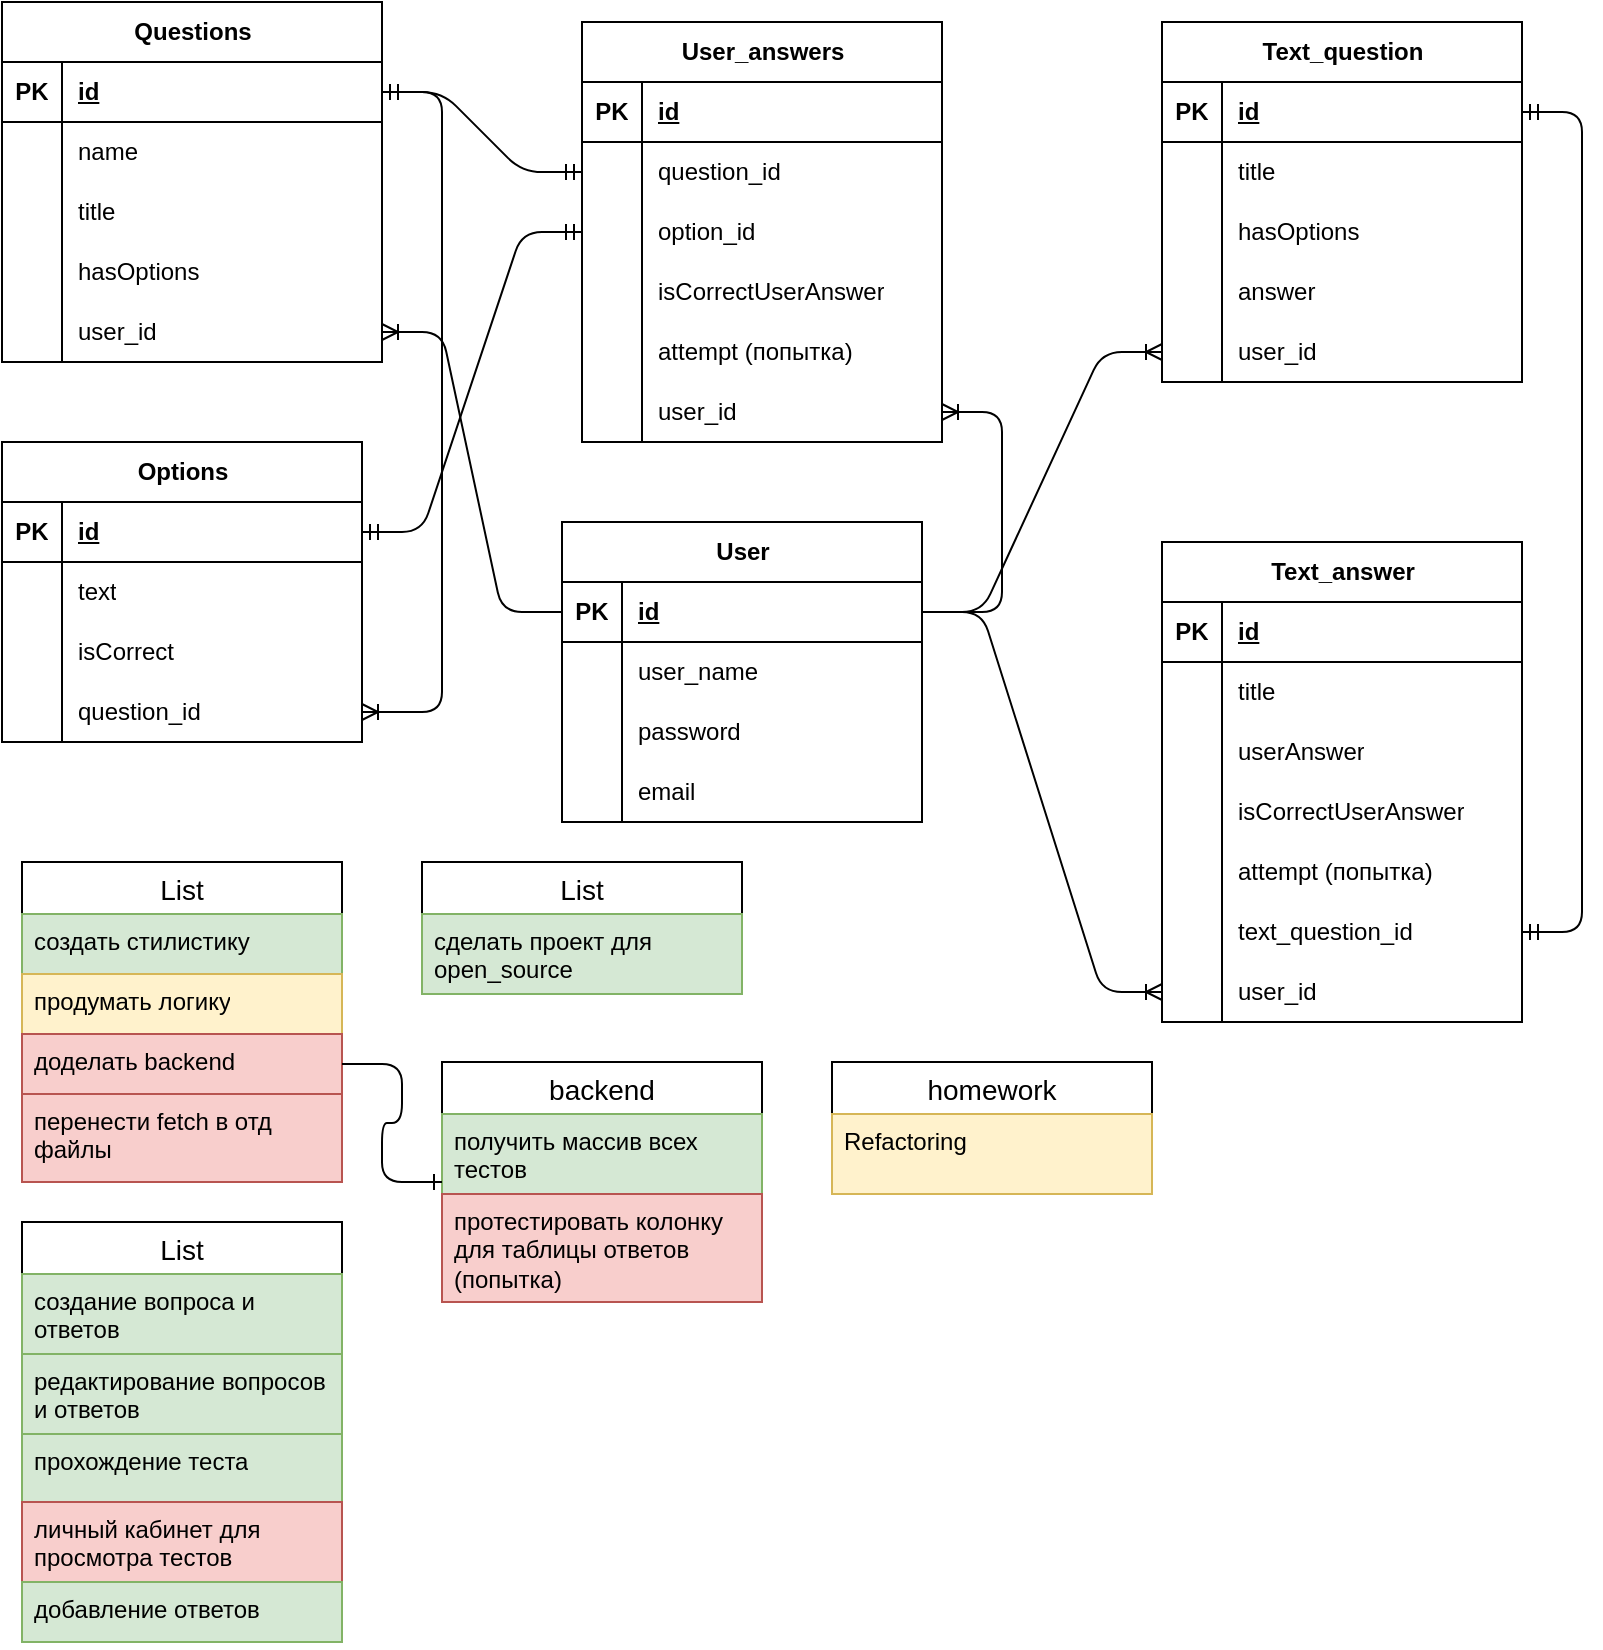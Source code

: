 <mxfile version="21.6.8" type="device">
  <diagram name="Страница — 1" id="xxokjtcjRD8nzv699rtN">
    <mxGraphModel dx="1026" dy="1872" grid="1" gridSize="10" guides="1" tooltips="1" connect="1" arrows="1" fold="1" page="1" pageScale="1" pageWidth="850" pageHeight="1100" math="0" shadow="0">
      <root>
        <mxCell id="0" />
        <mxCell id="1" parent="0" />
        <mxCell id="_cmuMGPJtekziHTmly5q-1" value="Questions" style="shape=table;startSize=30;container=1;collapsible=1;childLayout=tableLayout;fixedRows=1;rowLines=0;fontStyle=1;align=center;resizeLast=1;html=1;" parent="1" vertex="1">
          <mxGeometry x="10" y="-210" width="190" height="180" as="geometry" />
        </mxCell>
        <mxCell id="_cmuMGPJtekziHTmly5q-2" value="" style="shape=tableRow;horizontal=0;startSize=0;swimlaneHead=0;swimlaneBody=0;fillColor=none;collapsible=0;dropTarget=0;points=[[0,0.5],[1,0.5]];portConstraint=eastwest;top=0;left=0;right=0;bottom=1;" parent="_cmuMGPJtekziHTmly5q-1" vertex="1">
          <mxGeometry y="30" width="190" height="30" as="geometry" />
        </mxCell>
        <mxCell id="_cmuMGPJtekziHTmly5q-3" value="PK" style="shape=partialRectangle;connectable=0;fillColor=none;top=0;left=0;bottom=0;right=0;fontStyle=1;overflow=hidden;whiteSpace=wrap;html=1;" parent="_cmuMGPJtekziHTmly5q-2" vertex="1">
          <mxGeometry width="30" height="30" as="geometry">
            <mxRectangle width="30" height="30" as="alternateBounds" />
          </mxGeometry>
        </mxCell>
        <mxCell id="_cmuMGPJtekziHTmly5q-4" value="id" style="shape=partialRectangle;connectable=0;fillColor=none;top=0;left=0;bottom=0;right=0;align=left;spacingLeft=6;fontStyle=5;overflow=hidden;whiteSpace=wrap;html=1;" parent="_cmuMGPJtekziHTmly5q-2" vertex="1">
          <mxGeometry x="30" width="160" height="30" as="geometry">
            <mxRectangle width="160" height="30" as="alternateBounds" />
          </mxGeometry>
        </mxCell>
        <mxCell id="3VUYcH0sQBEIPhvatVxR-111" value="" style="shape=tableRow;horizontal=0;startSize=0;swimlaneHead=0;swimlaneBody=0;fillColor=none;collapsible=0;dropTarget=0;points=[[0,0.5],[1,0.5]];portConstraint=eastwest;top=0;left=0;right=0;bottom=0;" vertex="1" parent="_cmuMGPJtekziHTmly5q-1">
          <mxGeometry y="60" width="190" height="30" as="geometry" />
        </mxCell>
        <mxCell id="3VUYcH0sQBEIPhvatVxR-112" value="" style="shape=partialRectangle;connectable=0;fillColor=none;top=0;left=0;bottom=0;right=0;editable=1;overflow=hidden;whiteSpace=wrap;html=1;" vertex="1" parent="3VUYcH0sQBEIPhvatVxR-111">
          <mxGeometry width="30" height="30" as="geometry">
            <mxRectangle width="30" height="30" as="alternateBounds" />
          </mxGeometry>
        </mxCell>
        <mxCell id="3VUYcH0sQBEIPhvatVxR-113" value="name" style="shape=partialRectangle;connectable=0;fillColor=none;top=0;left=0;bottom=0;right=0;align=left;spacingLeft=6;overflow=hidden;whiteSpace=wrap;html=1;" vertex="1" parent="3VUYcH0sQBEIPhvatVxR-111">
          <mxGeometry x="30" width="160" height="30" as="geometry">
            <mxRectangle width="160" height="30" as="alternateBounds" />
          </mxGeometry>
        </mxCell>
        <mxCell id="_cmuMGPJtekziHTmly5q-5" value="" style="shape=tableRow;horizontal=0;startSize=0;swimlaneHead=0;swimlaneBody=0;fillColor=none;collapsible=0;dropTarget=0;points=[[0,0.5],[1,0.5]];portConstraint=eastwest;top=0;left=0;right=0;bottom=0;" parent="_cmuMGPJtekziHTmly5q-1" vertex="1">
          <mxGeometry y="90" width="190" height="30" as="geometry" />
        </mxCell>
        <mxCell id="_cmuMGPJtekziHTmly5q-6" value="" style="shape=partialRectangle;connectable=0;fillColor=none;top=0;left=0;bottom=0;right=0;editable=1;overflow=hidden;whiteSpace=wrap;html=1;" parent="_cmuMGPJtekziHTmly5q-5" vertex="1">
          <mxGeometry width="30" height="30" as="geometry">
            <mxRectangle width="30" height="30" as="alternateBounds" />
          </mxGeometry>
        </mxCell>
        <mxCell id="_cmuMGPJtekziHTmly5q-7" value="title" style="shape=partialRectangle;connectable=0;fillColor=none;top=0;left=0;bottom=0;right=0;align=left;spacingLeft=6;overflow=hidden;whiteSpace=wrap;html=1;" parent="_cmuMGPJtekziHTmly5q-5" vertex="1">
          <mxGeometry x="30" width="160" height="30" as="geometry">
            <mxRectangle width="160" height="30" as="alternateBounds" />
          </mxGeometry>
        </mxCell>
        <mxCell id="_cmuMGPJtekziHTmly5q-11" value="" style="shape=tableRow;horizontal=0;startSize=0;swimlaneHead=0;swimlaneBody=0;fillColor=none;collapsible=0;dropTarget=0;points=[[0,0.5],[1,0.5]];portConstraint=eastwest;top=0;left=0;right=0;bottom=0;" parent="_cmuMGPJtekziHTmly5q-1" vertex="1">
          <mxGeometry y="120" width="190" height="30" as="geometry" />
        </mxCell>
        <mxCell id="_cmuMGPJtekziHTmly5q-12" value="" style="shape=partialRectangle;connectable=0;fillColor=none;top=0;left=0;bottom=0;right=0;editable=1;overflow=hidden;whiteSpace=wrap;html=1;" parent="_cmuMGPJtekziHTmly5q-11" vertex="1">
          <mxGeometry width="30" height="30" as="geometry">
            <mxRectangle width="30" height="30" as="alternateBounds" />
          </mxGeometry>
        </mxCell>
        <mxCell id="_cmuMGPJtekziHTmly5q-13" value="hasOptions" style="shape=partialRectangle;connectable=0;fillColor=none;top=0;left=0;bottom=0;right=0;align=left;spacingLeft=6;overflow=hidden;whiteSpace=wrap;html=1;" parent="_cmuMGPJtekziHTmly5q-11" vertex="1">
          <mxGeometry x="30" width="160" height="30" as="geometry">
            <mxRectangle width="160" height="30" as="alternateBounds" />
          </mxGeometry>
        </mxCell>
        <mxCell id="3VUYcH0sQBEIPhvatVxR-4" value="" style="shape=tableRow;horizontal=0;startSize=0;swimlaneHead=0;swimlaneBody=0;fillColor=none;collapsible=0;dropTarget=0;points=[[0,0.5],[1,0.5]];portConstraint=eastwest;top=0;left=0;right=0;bottom=0;" vertex="1" parent="_cmuMGPJtekziHTmly5q-1">
          <mxGeometry y="150" width="190" height="30" as="geometry" />
        </mxCell>
        <mxCell id="3VUYcH0sQBEIPhvatVxR-5" value="" style="shape=partialRectangle;connectable=0;fillColor=none;top=0;left=0;bottom=0;right=0;editable=1;overflow=hidden;whiteSpace=wrap;html=1;" vertex="1" parent="3VUYcH0sQBEIPhvatVxR-4">
          <mxGeometry width="30" height="30" as="geometry">
            <mxRectangle width="30" height="30" as="alternateBounds" />
          </mxGeometry>
        </mxCell>
        <mxCell id="3VUYcH0sQBEIPhvatVxR-6" value="user_id" style="shape=partialRectangle;connectable=0;fillColor=none;top=0;left=0;bottom=0;right=0;align=left;spacingLeft=6;overflow=hidden;whiteSpace=wrap;html=1;" vertex="1" parent="3VUYcH0sQBEIPhvatVxR-4">
          <mxGeometry x="30" width="160" height="30" as="geometry">
            <mxRectangle width="160" height="30" as="alternateBounds" />
          </mxGeometry>
        </mxCell>
        <mxCell id="_cmuMGPJtekziHTmly5q-14" value="Options" style="shape=table;startSize=30;container=1;collapsible=1;childLayout=tableLayout;fixedRows=1;rowLines=0;fontStyle=1;align=center;resizeLast=1;html=1;" parent="1" vertex="1">
          <mxGeometry x="10" y="10" width="180" height="150" as="geometry" />
        </mxCell>
        <mxCell id="_cmuMGPJtekziHTmly5q-15" value="" style="shape=tableRow;horizontal=0;startSize=0;swimlaneHead=0;swimlaneBody=0;fillColor=none;collapsible=0;dropTarget=0;points=[[0,0.5],[1,0.5]];portConstraint=eastwest;top=0;left=0;right=0;bottom=1;" parent="_cmuMGPJtekziHTmly5q-14" vertex="1">
          <mxGeometry y="30" width="180" height="30" as="geometry" />
        </mxCell>
        <mxCell id="_cmuMGPJtekziHTmly5q-16" value="PK" style="shape=partialRectangle;connectable=0;fillColor=none;top=0;left=0;bottom=0;right=0;fontStyle=1;overflow=hidden;whiteSpace=wrap;html=1;" parent="_cmuMGPJtekziHTmly5q-15" vertex="1">
          <mxGeometry width="30" height="30" as="geometry">
            <mxRectangle width="30" height="30" as="alternateBounds" />
          </mxGeometry>
        </mxCell>
        <mxCell id="_cmuMGPJtekziHTmly5q-17" value="id" style="shape=partialRectangle;connectable=0;fillColor=none;top=0;left=0;bottom=0;right=0;align=left;spacingLeft=6;fontStyle=5;overflow=hidden;whiteSpace=wrap;html=1;" parent="_cmuMGPJtekziHTmly5q-15" vertex="1">
          <mxGeometry x="30" width="150" height="30" as="geometry">
            <mxRectangle width="150" height="30" as="alternateBounds" />
          </mxGeometry>
        </mxCell>
        <mxCell id="_cmuMGPJtekziHTmly5q-18" value="" style="shape=tableRow;horizontal=0;startSize=0;swimlaneHead=0;swimlaneBody=0;fillColor=none;collapsible=0;dropTarget=0;points=[[0,0.5],[1,0.5]];portConstraint=eastwest;top=0;left=0;right=0;bottom=0;" parent="_cmuMGPJtekziHTmly5q-14" vertex="1">
          <mxGeometry y="60" width="180" height="30" as="geometry" />
        </mxCell>
        <mxCell id="_cmuMGPJtekziHTmly5q-19" value="" style="shape=partialRectangle;connectable=0;fillColor=none;top=0;left=0;bottom=0;right=0;editable=1;overflow=hidden;whiteSpace=wrap;html=1;" parent="_cmuMGPJtekziHTmly5q-18" vertex="1">
          <mxGeometry width="30" height="30" as="geometry">
            <mxRectangle width="30" height="30" as="alternateBounds" />
          </mxGeometry>
        </mxCell>
        <mxCell id="_cmuMGPJtekziHTmly5q-20" value="text" style="shape=partialRectangle;connectable=0;fillColor=none;top=0;left=0;bottom=0;right=0;align=left;spacingLeft=6;overflow=hidden;whiteSpace=wrap;html=1;" parent="_cmuMGPJtekziHTmly5q-18" vertex="1">
          <mxGeometry x="30" width="150" height="30" as="geometry">
            <mxRectangle width="150" height="30" as="alternateBounds" />
          </mxGeometry>
        </mxCell>
        <mxCell id="_cmuMGPJtekziHTmly5q-21" value="" style="shape=tableRow;horizontal=0;startSize=0;swimlaneHead=0;swimlaneBody=0;fillColor=none;collapsible=0;dropTarget=0;points=[[0,0.5],[1,0.5]];portConstraint=eastwest;top=0;left=0;right=0;bottom=0;" parent="_cmuMGPJtekziHTmly5q-14" vertex="1">
          <mxGeometry y="90" width="180" height="30" as="geometry" />
        </mxCell>
        <mxCell id="_cmuMGPJtekziHTmly5q-22" value="" style="shape=partialRectangle;connectable=0;fillColor=none;top=0;left=0;bottom=0;right=0;editable=1;overflow=hidden;whiteSpace=wrap;html=1;" parent="_cmuMGPJtekziHTmly5q-21" vertex="1">
          <mxGeometry width="30" height="30" as="geometry">
            <mxRectangle width="30" height="30" as="alternateBounds" />
          </mxGeometry>
        </mxCell>
        <mxCell id="_cmuMGPJtekziHTmly5q-23" value="isCorrect" style="shape=partialRectangle;connectable=0;fillColor=none;top=0;left=0;bottom=0;right=0;align=left;spacingLeft=6;overflow=hidden;whiteSpace=wrap;html=1;" parent="_cmuMGPJtekziHTmly5q-21" vertex="1">
          <mxGeometry x="30" width="150" height="30" as="geometry">
            <mxRectangle width="150" height="30" as="alternateBounds" />
          </mxGeometry>
        </mxCell>
        <mxCell id="3VUYcH0sQBEIPhvatVxR-7" value="" style="shape=tableRow;horizontal=0;startSize=0;swimlaneHead=0;swimlaneBody=0;fillColor=none;collapsible=0;dropTarget=0;points=[[0,0.5],[1,0.5]];portConstraint=eastwest;top=0;left=0;right=0;bottom=0;" vertex="1" parent="_cmuMGPJtekziHTmly5q-14">
          <mxGeometry y="120" width="180" height="30" as="geometry" />
        </mxCell>
        <mxCell id="3VUYcH0sQBEIPhvatVxR-8" value="" style="shape=partialRectangle;connectable=0;fillColor=none;top=0;left=0;bottom=0;right=0;editable=1;overflow=hidden;whiteSpace=wrap;html=1;" vertex="1" parent="3VUYcH0sQBEIPhvatVxR-7">
          <mxGeometry width="30" height="30" as="geometry">
            <mxRectangle width="30" height="30" as="alternateBounds" />
          </mxGeometry>
        </mxCell>
        <mxCell id="3VUYcH0sQBEIPhvatVxR-9" value="question_id" style="shape=partialRectangle;connectable=0;fillColor=none;top=0;left=0;bottom=0;right=0;align=left;spacingLeft=6;overflow=hidden;whiteSpace=wrap;html=1;" vertex="1" parent="3VUYcH0sQBEIPhvatVxR-7">
          <mxGeometry x="30" width="150" height="30" as="geometry">
            <mxRectangle width="150" height="30" as="alternateBounds" />
          </mxGeometry>
        </mxCell>
        <mxCell id="_cmuMGPJtekziHTmly5q-27" value="User" style="shape=table;startSize=30;container=1;collapsible=1;childLayout=tableLayout;fixedRows=1;rowLines=0;fontStyle=1;align=center;resizeLast=1;html=1;" parent="1" vertex="1">
          <mxGeometry x="290" y="50" width="180" height="150" as="geometry" />
        </mxCell>
        <mxCell id="_cmuMGPJtekziHTmly5q-28" value="" style="shape=tableRow;horizontal=0;startSize=0;swimlaneHead=0;swimlaneBody=0;fillColor=none;collapsible=0;dropTarget=0;points=[[0,0.5],[1,0.5]];portConstraint=eastwest;top=0;left=0;right=0;bottom=1;" parent="_cmuMGPJtekziHTmly5q-27" vertex="1">
          <mxGeometry y="30" width="180" height="30" as="geometry" />
        </mxCell>
        <mxCell id="_cmuMGPJtekziHTmly5q-29" value="PK" style="shape=partialRectangle;connectable=0;fillColor=none;top=0;left=0;bottom=0;right=0;fontStyle=1;overflow=hidden;whiteSpace=wrap;html=1;" parent="_cmuMGPJtekziHTmly5q-28" vertex="1">
          <mxGeometry width="30" height="30" as="geometry">
            <mxRectangle width="30" height="30" as="alternateBounds" />
          </mxGeometry>
        </mxCell>
        <mxCell id="_cmuMGPJtekziHTmly5q-30" value="id" style="shape=partialRectangle;connectable=0;fillColor=none;top=0;left=0;bottom=0;right=0;align=left;spacingLeft=6;fontStyle=5;overflow=hidden;whiteSpace=wrap;html=1;" parent="_cmuMGPJtekziHTmly5q-28" vertex="1">
          <mxGeometry x="30" width="150" height="30" as="geometry">
            <mxRectangle width="150" height="30" as="alternateBounds" />
          </mxGeometry>
        </mxCell>
        <mxCell id="_cmuMGPJtekziHTmly5q-31" value="" style="shape=tableRow;horizontal=0;startSize=0;swimlaneHead=0;swimlaneBody=0;fillColor=none;collapsible=0;dropTarget=0;points=[[0,0.5],[1,0.5]];portConstraint=eastwest;top=0;left=0;right=0;bottom=0;" parent="_cmuMGPJtekziHTmly5q-27" vertex="1">
          <mxGeometry y="60" width="180" height="30" as="geometry" />
        </mxCell>
        <mxCell id="_cmuMGPJtekziHTmly5q-32" value="" style="shape=partialRectangle;connectable=0;fillColor=none;top=0;left=0;bottom=0;right=0;editable=1;overflow=hidden;whiteSpace=wrap;html=1;" parent="_cmuMGPJtekziHTmly5q-31" vertex="1">
          <mxGeometry width="30" height="30" as="geometry">
            <mxRectangle width="30" height="30" as="alternateBounds" />
          </mxGeometry>
        </mxCell>
        <mxCell id="_cmuMGPJtekziHTmly5q-33" value="user_name" style="shape=partialRectangle;connectable=0;fillColor=none;top=0;left=0;bottom=0;right=0;align=left;spacingLeft=6;overflow=hidden;whiteSpace=wrap;html=1;" parent="_cmuMGPJtekziHTmly5q-31" vertex="1">
          <mxGeometry x="30" width="150" height="30" as="geometry">
            <mxRectangle width="150" height="30" as="alternateBounds" />
          </mxGeometry>
        </mxCell>
        <mxCell id="_cmuMGPJtekziHTmly5q-34" value="" style="shape=tableRow;horizontal=0;startSize=0;swimlaneHead=0;swimlaneBody=0;fillColor=none;collapsible=0;dropTarget=0;points=[[0,0.5],[1,0.5]];portConstraint=eastwest;top=0;left=0;right=0;bottom=0;" parent="_cmuMGPJtekziHTmly5q-27" vertex="1">
          <mxGeometry y="90" width="180" height="30" as="geometry" />
        </mxCell>
        <mxCell id="_cmuMGPJtekziHTmly5q-35" value="" style="shape=partialRectangle;connectable=0;fillColor=none;top=0;left=0;bottom=0;right=0;editable=1;overflow=hidden;whiteSpace=wrap;html=1;" parent="_cmuMGPJtekziHTmly5q-34" vertex="1">
          <mxGeometry width="30" height="30" as="geometry">
            <mxRectangle width="30" height="30" as="alternateBounds" />
          </mxGeometry>
        </mxCell>
        <mxCell id="_cmuMGPJtekziHTmly5q-36" value="password" style="shape=partialRectangle;connectable=0;fillColor=none;top=0;left=0;bottom=0;right=0;align=left;spacingLeft=6;overflow=hidden;whiteSpace=wrap;html=1;" parent="_cmuMGPJtekziHTmly5q-34" vertex="1">
          <mxGeometry x="30" width="150" height="30" as="geometry">
            <mxRectangle width="150" height="30" as="alternateBounds" />
          </mxGeometry>
        </mxCell>
        <mxCell id="3VUYcH0sQBEIPhvatVxR-92" value="" style="shape=tableRow;horizontal=0;startSize=0;swimlaneHead=0;swimlaneBody=0;fillColor=none;collapsible=0;dropTarget=0;points=[[0,0.5],[1,0.5]];portConstraint=eastwest;top=0;left=0;right=0;bottom=0;" vertex="1" parent="_cmuMGPJtekziHTmly5q-27">
          <mxGeometry y="120" width="180" height="30" as="geometry" />
        </mxCell>
        <mxCell id="3VUYcH0sQBEIPhvatVxR-93" value="" style="shape=partialRectangle;connectable=0;fillColor=none;top=0;left=0;bottom=0;right=0;editable=1;overflow=hidden;whiteSpace=wrap;html=1;" vertex="1" parent="3VUYcH0sQBEIPhvatVxR-92">
          <mxGeometry width="30" height="30" as="geometry">
            <mxRectangle width="30" height="30" as="alternateBounds" />
          </mxGeometry>
        </mxCell>
        <mxCell id="3VUYcH0sQBEIPhvatVxR-94" value="email" style="shape=partialRectangle;connectable=0;fillColor=none;top=0;left=0;bottom=0;right=0;align=left;spacingLeft=6;overflow=hidden;whiteSpace=wrap;html=1;" vertex="1" parent="3VUYcH0sQBEIPhvatVxR-92">
          <mxGeometry x="30" width="150" height="30" as="geometry">
            <mxRectangle width="150" height="30" as="alternateBounds" />
          </mxGeometry>
        </mxCell>
        <mxCell id="3VUYcH0sQBEIPhvatVxR-10" value="" style="edgeStyle=entityRelationEdgeStyle;fontSize=12;html=1;endArrow=ERoneToMany;rounded=1;" edge="1" parent="1" source="_cmuMGPJtekziHTmly5q-28" target="3VUYcH0sQBEIPhvatVxR-4">
          <mxGeometry width="100" height="100" relative="1" as="geometry">
            <mxPoint x="370" y="190" as="sourcePoint" />
            <mxPoint x="470" y="90" as="targetPoint" />
          </mxGeometry>
        </mxCell>
        <mxCell id="3VUYcH0sQBEIPhvatVxR-12" value="" style="edgeStyle=entityRelationEdgeStyle;fontSize=12;html=1;endArrow=ERoneToMany;rounded=1;" edge="1" parent="1" source="_cmuMGPJtekziHTmly5q-2" target="3VUYcH0sQBEIPhvatVxR-7">
          <mxGeometry width="100" height="100" relative="1" as="geometry">
            <mxPoint x="220" y="150" as="sourcePoint" />
            <mxPoint x="220" y="-130" as="targetPoint" />
          </mxGeometry>
        </mxCell>
        <mxCell id="3VUYcH0sQBEIPhvatVxR-13" value="" style="shape=tableRow;horizontal=0;startSize=0;swimlaneHead=0;swimlaneBody=0;fillColor=none;collapsible=0;dropTarget=0;points=[[0,0.5],[1,0.5]];portConstraint=eastwest;top=0;left=0;right=0;bottom=0;" vertex="1" parent="1">
          <mxGeometry x="230" y="-160" width="180" height="30" as="geometry" />
        </mxCell>
        <mxCell id="3VUYcH0sQBEIPhvatVxR-14" value="" style="shape=partialRectangle;connectable=0;fillColor=none;top=0;left=0;bottom=0;right=0;editable=1;overflow=hidden;whiteSpace=wrap;html=1;" vertex="1" parent="3VUYcH0sQBEIPhvatVxR-13">
          <mxGeometry width="30" height="30" as="geometry">
            <mxRectangle width="30" height="30" as="alternateBounds" />
          </mxGeometry>
        </mxCell>
        <mxCell id="3VUYcH0sQBEIPhvatVxR-16" value="User_answers" style="shape=table;startSize=30;container=1;collapsible=1;childLayout=tableLayout;fixedRows=1;rowLines=0;fontStyle=1;align=center;resizeLast=1;html=1;" vertex="1" parent="1">
          <mxGeometry x="300" y="-200" width="180" height="210" as="geometry" />
        </mxCell>
        <mxCell id="3VUYcH0sQBEIPhvatVxR-17" value="" style="shape=tableRow;horizontal=0;startSize=0;swimlaneHead=0;swimlaneBody=0;fillColor=none;collapsible=0;dropTarget=0;points=[[0,0.5],[1,0.5]];portConstraint=eastwest;top=0;left=0;right=0;bottom=1;" vertex="1" parent="3VUYcH0sQBEIPhvatVxR-16">
          <mxGeometry y="30" width="180" height="30" as="geometry" />
        </mxCell>
        <mxCell id="3VUYcH0sQBEIPhvatVxR-18" value="PK" style="shape=partialRectangle;connectable=0;fillColor=none;top=0;left=0;bottom=0;right=0;fontStyle=1;overflow=hidden;whiteSpace=wrap;html=1;" vertex="1" parent="3VUYcH0sQBEIPhvatVxR-17">
          <mxGeometry width="30" height="30" as="geometry">
            <mxRectangle width="30" height="30" as="alternateBounds" />
          </mxGeometry>
        </mxCell>
        <mxCell id="3VUYcH0sQBEIPhvatVxR-19" value="id" style="shape=partialRectangle;connectable=0;fillColor=none;top=0;left=0;bottom=0;right=0;align=left;spacingLeft=6;fontStyle=5;overflow=hidden;whiteSpace=wrap;html=1;" vertex="1" parent="3VUYcH0sQBEIPhvatVxR-17">
          <mxGeometry x="30" width="150" height="30" as="geometry">
            <mxRectangle width="150" height="30" as="alternateBounds" />
          </mxGeometry>
        </mxCell>
        <mxCell id="3VUYcH0sQBEIPhvatVxR-20" value="" style="shape=tableRow;horizontal=0;startSize=0;swimlaneHead=0;swimlaneBody=0;fillColor=none;collapsible=0;dropTarget=0;points=[[0,0.5],[1,0.5]];portConstraint=eastwest;top=0;left=0;right=0;bottom=0;" vertex="1" parent="3VUYcH0sQBEIPhvatVxR-16">
          <mxGeometry y="60" width="180" height="30" as="geometry" />
        </mxCell>
        <mxCell id="3VUYcH0sQBEIPhvatVxR-21" value="" style="shape=partialRectangle;connectable=0;fillColor=none;top=0;left=0;bottom=0;right=0;editable=1;overflow=hidden;whiteSpace=wrap;html=1;" vertex="1" parent="3VUYcH0sQBEIPhvatVxR-20">
          <mxGeometry width="30" height="30" as="geometry">
            <mxRectangle width="30" height="30" as="alternateBounds" />
          </mxGeometry>
        </mxCell>
        <mxCell id="3VUYcH0sQBEIPhvatVxR-22" value="question_id" style="shape=partialRectangle;connectable=0;fillColor=none;top=0;left=0;bottom=0;right=0;align=left;spacingLeft=6;overflow=hidden;whiteSpace=wrap;html=1;" vertex="1" parent="3VUYcH0sQBEIPhvatVxR-20">
          <mxGeometry x="30" width="150" height="30" as="geometry">
            <mxRectangle width="150" height="30" as="alternateBounds" />
          </mxGeometry>
        </mxCell>
        <mxCell id="3VUYcH0sQBEIPhvatVxR-23" value="" style="shape=tableRow;horizontal=0;startSize=0;swimlaneHead=0;swimlaneBody=0;fillColor=none;collapsible=0;dropTarget=0;points=[[0,0.5],[1,0.5]];portConstraint=eastwest;top=0;left=0;right=0;bottom=0;" vertex="1" parent="3VUYcH0sQBEIPhvatVxR-16">
          <mxGeometry y="90" width="180" height="30" as="geometry" />
        </mxCell>
        <mxCell id="3VUYcH0sQBEIPhvatVxR-24" value="" style="shape=partialRectangle;connectable=0;fillColor=none;top=0;left=0;bottom=0;right=0;editable=1;overflow=hidden;whiteSpace=wrap;html=1;" vertex="1" parent="3VUYcH0sQBEIPhvatVxR-23">
          <mxGeometry width="30" height="30" as="geometry">
            <mxRectangle width="30" height="30" as="alternateBounds" />
          </mxGeometry>
        </mxCell>
        <mxCell id="3VUYcH0sQBEIPhvatVxR-25" value="option_id" style="shape=partialRectangle;connectable=0;fillColor=none;top=0;left=0;bottom=0;right=0;align=left;spacingLeft=6;overflow=hidden;whiteSpace=wrap;html=1;" vertex="1" parent="3VUYcH0sQBEIPhvatVxR-23">
          <mxGeometry x="30" width="150" height="30" as="geometry">
            <mxRectangle width="150" height="30" as="alternateBounds" />
          </mxGeometry>
        </mxCell>
        <mxCell id="3VUYcH0sQBEIPhvatVxR-64" value="" style="shape=tableRow;horizontal=0;startSize=0;swimlaneHead=0;swimlaneBody=0;fillColor=none;collapsible=0;dropTarget=0;points=[[0,0.5],[1,0.5]];portConstraint=eastwest;top=0;left=0;right=0;bottom=0;" vertex="1" parent="3VUYcH0sQBEIPhvatVxR-16">
          <mxGeometry y="120" width="180" height="30" as="geometry" />
        </mxCell>
        <mxCell id="3VUYcH0sQBEIPhvatVxR-65" value="" style="shape=partialRectangle;connectable=0;fillColor=none;top=0;left=0;bottom=0;right=0;editable=1;overflow=hidden;whiteSpace=wrap;html=1;" vertex="1" parent="3VUYcH0sQBEIPhvatVxR-64">
          <mxGeometry width="30" height="30" as="geometry">
            <mxRectangle width="30" height="30" as="alternateBounds" />
          </mxGeometry>
        </mxCell>
        <mxCell id="3VUYcH0sQBEIPhvatVxR-66" value="isCorrectUserAnswer" style="shape=partialRectangle;connectable=0;fillColor=none;top=0;left=0;bottom=0;right=0;align=left;spacingLeft=6;overflow=hidden;whiteSpace=wrap;html=1;" vertex="1" parent="3VUYcH0sQBEIPhvatVxR-64">
          <mxGeometry x="30" width="150" height="30" as="geometry">
            <mxRectangle width="150" height="30" as="alternateBounds" />
          </mxGeometry>
        </mxCell>
        <mxCell id="3VUYcH0sQBEIPhvatVxR-105" value="" style="shape=tableRow;horizontal=0;startSize=0;swimlaneHead=0;swimlaneBody=0;fillColor=none;collapsible=0;dropTarget=0;points=[[0,0.5],[1,0.5]];portConstraint=eastwest;top=0;left=0;right=0;bottom=0;" vertex="1" parent="3VUYcH0sQBEIPhvatVxR-16">
          <mxGeometry y="150" width="180" height="30" as="geometry" />
        </mxCell>
        <mxCell id="3VUYcH0sQBEIPhvatVxR-106" value="" style="shape=partialRectangle;connectable=0;fillColor=none;top=0;left=0;bottom=0;right=0;editable=1;overflow=hidden;whiteSpace=wrap;html=1;" vertex="1" parent="3VUYcH0sQBEIPhvatVxR-105">
          <mxGeometry width="30" height="30" as="geometry">
            <mxRectangle width="30" height="30" as="alternateBounds" />
          </mxGeometry>
        </mxCell>
        <mxCell id="3VUYcH0sQBEIPhvatVxR-107" value="attempt (попытка)" style="shape=partialRectangle;connectable=0;fillColor=none;top=0;left=0;bottom=0;right=0;align=left;spacingLeft=6;overflow=hidden;whiteSpace=wrap;html=1;" vertex="1" parent="3VUYcH0sQBEIPhvatVxR-105">
          <mxGeometry x="30" width="150" height="30" as="geometry">
            <mxRectangle width="150" height="30" as="alternateBounds" />
          </mxGeometry>
        </mxCell>
        <mxCell id="3VUYcH0sQBEIPhvatVxR-26" value="" style="shape=tableRow;horizontal=0;startSize=0;swimlaneHead=0;swimlaneBody=0;fillColor=none;collapsible=0;dropTarget=0;points=[[0,0.5],[1,0.5]];portConstraint=eastwest;top=0;left=0;right=0;bottom=0;" vertex="1" parent="3VUYcH0sQBEIPhvatVxR-16">
          <mxGeometry y="180" width="180" height="30" as="geometry" />
        </mxCell>
        <mxCell id="3VUYcH0sQBEIPhvatVxR-27" value="" style="shape=partialRectangle;connectable=0;fillColor=none;top=0;left=0;bottom=0;right=0;editable=1;overflow=hidden;whiteSpace=wrap;html=1;" vertex="1" parent="3VUYcH0sQBEIPhvatVxR-26">
          <mxGeometry width="30" height="30" as="geometry">
            <mxRectangle width="30" height="30" as="alternateBounds" />
          </mxGeometry>
        </mxCell>
        <mxCell id="3VUYcH0sQBEIPhvatVxR-28" value="user_id" style="shape=partialRectangle;connectable=0;fillColor=none;top=0;left=0;bottom=0;right=0;align=left;spacingLeft=6;overflow=hidden;whiteSpace=wrap;html=1;" vertex="1" parent="3VUYcH0sQBEIPhvatVxR-26">
          <mxGeometry x="30" width="150" height="30" as="geometry">
            <mxRectangle width="150" height="30" as="alternateBounds" />
          </mxGeometry>
        </mxCell>
        <mxCell id="3VUYcH0sQBEIPhvatVxR-29" value="" style="edgeStyle=entityRelationEdgeStyle;fontSize=12;html=1;endArrow=ERoneToMany;rounded=1;" edge="1" parent="1" source="_cmuMGPJtekziHTmly5q-28" target="3VUYcH0sQBEIPhvatVxR-26">
          <mxGeometry width="100" height="100" relative="1" as="geometry">
            <mxPoint x="380" y="50" as="sourcePoint" />
            <mxPoint x="190" y="90" as="targetPoint" />
          </mxGeometry>
        </mxCell>
        <mxCell id="3VUYcH0sQBEIPhvatVxR-30" value="" style="edgeStyle=entityRelationEdgeStyle;fontSize=12;html=1;endArrow=ERmandOne;startArrow=ERmandOne;rounded=1;" edge="1" parent="1" source="_cmuMGPJtekziHTmly5q-2" target="3VUYcH0sQBEIPhvatVxR-20">
          <mxGeometry width="100" height="100" relative="1" as="geometry">
            <mxPoint x="370" y="190" as="sourcePoint" />
            <mxPoint x="470" y="90" as="targetPoint" />
          </mxGeometry>
        </mxCell>
        <mxCell id="3VUYcH0sQBEIPhvatVxR-47" value="Text_answer" style="shape=table;startSize=30;container=1;collapsible=1;childLayout=tableLayout;fixedRows=1;rowLines=0;fontStyle=1;align=center;resizeLast=1;html=1;" vertex="1" parent="1">
          <mxGeometry x="590" y="60" width="180" height="240" as="geometry" />
        </mxCell>
        <mxCell id="3VUYcH0sQBEIPhvatVxR-48" value="" style="shape=tableRow;horizontal=0;startSize=0;swimlaneHead=0;swimlaneBody=0;fillColor=none;collapsible=0;dropTarget=0;points=[[0,0.5],[1,0.5]];portConstraint=eastwest;top=0;left=0;right=0;bottom=1;" vertex="1" parent="3VUYcH0sQBEIPhvatVxR-47">
          <mxGeometry y="30" width="180" height="30" as="geometry" />
        </mxCell>
        <mxCell id="3VUYcH0sQBEIPhvatVxR-49" value="PK" style="shape=partialRectangle;connectable=0;fillColor=none;top=0;left=0;bottom=0;right=0;fontStyle=1;overflow=hidden;whiteSpace=wrap;html=1;" vertex="1" parent="3VUYcH0sQBEIPhvatVxR-48">
          <mxGeometry width="30" height="30" as="geometry">
            <mxRectangle width="30" height="30" as="alternateBounds" />
          </mxGeometry>
        </mxCell>
        <mxCell id="3VUYcH0sQBEIPhvatVxR-50" value="id" style="shape=partialRectangle;connectable=0;fillColor=none;top=0;left=0;bottom=0;right=0;align=left;spacingLeft=6;fontStyle=5;overflow=hidden;whiteSpace=wrap;html=1;" vertex="1" parent="3VUYcH0sQBEIPhvatVxR-48">
          <mxGeometry x="30" width="150" height="30" as="geometry">
            <mxRectangle width="150" height="30" as="alternateBounds" />
          </mxGeometry>
        </mxCell>
        <mxCell id="3VUYcH0sQBEIPhvatVxR-51" value="" style="shape=tableRow;horizontal=0;startSize=0;swimlaneHead=0;swimlaneBody=0;fillColor=none;collapsible=0;dropTarget=0;points=[[0,0.5],[1,0.5]];portConstraint=eastwest;top=0;left=0;right=0;bottom=0;" vertex="1" parent="3VUYcH0sQBEIPhvatVxR-47">
          <mxGeometry y="60" width="180" height="30" as="geometry" />
        </mxCell>
        <mxCell id="3VUYcH0sQBEIPhvatVxR-52" value="" style="shape=partialRectangle;connectable=0;fillColor=none;top=0;left=0;bottom=0;right=0;editable=1;overflow=hidden;whiteSpace=wrap;html=1;" vertex="1" parent="3VUYcH0sQBEIPhvatVxR-51">
          <mxGeometry width="30" height="30" as="geometry">
            <mxRectangle width="30" height="30" as="alternateBounds" />
          </mxGeometry>
        </mxCell>
        <mxCell id="3VUYcH0sQBEIPhvatVxR-53" value="title" style="shape=partialRectangle;connectable=0;fillColor=none;top=0;left=0;bottom=0;right=0;align=left;spacingLeft=6;overflow=hidden;whiteSpace=wrap;html=1;" vertex="1" parent="3VUYcH0sQBEIPhvatVxR-51">
          <mxGeometry x="30" width="150" height="30" as="geometry">
            <mxRectangle width="150" height="30" as="alternateBounds" />
          </mxGeometry>
        </mxCell>
        <mxCell id="3VUYcH0sQBEIPhvatVxR-54" value="" style="shape=tableRow;horizontal=0;startSize=0;swimlaneHead=0;swimlaneBody=0;fillColor=none;collapsible=0;dropTarget=0;points=[[0,0.5],[1,0.5]];portConstraint=eastwest;top=0;left=0;right=0;bottom=0;" vertex="1" parent="3VUYcH0sQBEIPhvatVxR-47">
          <mxGeometry y="90" width="180" height="30" as="geometry" />
        </mxCell>
        <mxCell id="3VUYcH0sQBEIPhvatVxR-55" value="" style="shape=partialRectangle;connectable=0;fillColor=none;top=0;left=0;bottom=0;right=0;editable=1;overflow=hidden;whiteSpace=wrap;html=1;" vertex="1" parent="3VUYcH0sQBEIPhvatVxR-54">
          <mxGeometry width="30" height="30" as="geometry">
            <mxRectangle width="30" height="30" as="alternateBounds" />
          </mxGeometry>
        </mxCell>
        <mxCell id="3VUYcH0sQBEIPhvatVxR-56" value="userAnswer" style="shape=partialRectangle;connectable=0;fillColor=none;top=0;left=0;bottom=0;right=0;align=left;spacingLeft=6;overflow=hidden;whiteSpace=wrap;html=1;" vertex="1" parent="3VUYcH0sQBEIPhvatVxR-54">
          <mxGeometry x="30" width="150" height="30" as="geometry">
            <mxRectangle width="150" height="30" as="alternateBounds" />
          </mxGeometry>
        </mxCell>
        <mxCell id="3VUYcH0sQBEIPhvatVxR-57" value="" style="shape=tableRow;horizontal=0;startSize=0;swimlaneHead=0;swimlaneBody=0;fillColor=none;collapsible=0;dropTarget=0;points=[[0,0.5],[1,0.5]];portConstraint=eastwest;top=0;left=0;right=0;bottom=0;" vertex="1" parent="3VUYcH0sQBEIPhvatVxR-47">
          <mxGeometry y="120" width="180" height="30" as="geometry" />
        </mxCell>
        <mxCell id="3VUYcH0sQBEIPhvatVxR-58" value="" style="shape=partialRectangle;connectable=0;fillColor=none;top=0;left=0;bottom=0;right=0;editable=1;overflow=hidden;whiteSpace=wrap;html=1;" vertex="1" parent="3VUYcH0sQBEIPhvatVxR-57">
          <mxGeometry width="30" height="30" as="geometry">
            <mxRectangle width="30" height="30" as="alternateBounds" />
          </mxGeometry>
        </mxCell>
        <mxCell id="3VUYcH0sQBEIPhvatVxR-59" value="isCorrectUserAnswer" style="shape=partialRectangle;connectable=0;fillColor=none;top=0;left=0;bottom=0;right=0;align=left;spacingLeft=6;overflow=hidden;whiteSpace=wrap;html=1;" vertex="1" parent="3VUYcH0sQBEIPhvatVxR-57">
          <mxGeometry x="30" width="150" height="30" as="geometry">
            <mxRectangle width="150" height="30" as="alternateBounds" />
          </mxGeometry>
        </mxCell>
        <mxCell id="3VUYcH0sQBEIPhvatVxR-108" value="" style="shape=tableRow;horizontal=0;startSize=0;swimlaneHead=0;swimlaneBody=0;fillColor=none;collapsible=0;dropTarget=0;points=[[0,0.5],[1,0.5]];portConstraint=eastwest;top=0;left=0;right=0;bottom=0;" vertex="1" parent="3VUYcH0sQBEIPhvatVxR-47">
          <mxGeometry y="150" width="180" height="30" as="geometry" />
        </mxCell>
        <mxCell id="3VUYcH0sQBEIPhvatVxR-109" value="" style="shape=partialRectangle;connectable=0;fillColor=none;top=0;left=0;bottom=0;right=0;editable=1;overflow=hidden;whiteSpace=wrap;html=1;" vertex="1" parent="3VUYcH0sQBEIPhvatVxR-108">
          <mxGeometry width="30" height="30" as="geometry">
            <mxRectangle width="30" height="30" as="alternateBounds" />
          </mxGeometry>
        </mxCell>
        <mxCell id="3VUYcH0sQBEIPhvatVxR-110" value="attempt (попытка)" style="shape=partialRectangle;connectable=0;fillColor=none;top=0;left=0;bottom=0;right=0;align=left;spacingLeft=6;overflow=hidden;whiteSpace=wrap;html=1;" vertex="1" parent="3VUYcH0sQBEIPhvatVxR-108">
          <mxGeometry x="30" width="150" height="30" as="geometry">
            <mxRectangle width="150" height="30" as="alternateBounds" />
          </mxGeometry>
        </mxCell>
        <mxCell id="3VUYcH0sQBEIPhvatVxR-84" value="" style="shape=tableRow;horizontal=0;startSize=0;swimlaneHead=0;swimlaneBody=0;fillColor=none;collapsible=0;dropTarget=0;points=[[0,0.5],[1,0.5]];portConstraint=eastwest;top=0;left=0;right=0;bottom=0;" vertex="1" parent="3VUYcH0sQBEIPhvatVxR-47">
          <mxGeometry y="180" width="180" height="30" as="geometry" />
        </mxCell>
        <mxCell id="3VUYcH0sQBEIPhvatVxR-85" value="" style="shape=partialRectangle;connectable=0;fillColor=none;top=0;left=0;bottom=0;right=0;editable=1;overflow=hidden;whiteSpace=wrap;html=1;" vertex="1" parent="3VUYcH0sQBEIPhvatVxR-84">
          <mxGeometry width="30" height="30" as="geometry">
            <mxRectangle width="30" height="30" as="alternateBounds" />
          </mxGeometry>
        </mxCell>
        <mxCell id="3VUYcH0sQBEIPhvatVxR-86" value="text_question_id" style="shape=partialRectangle;connectable=0;fillColor=none;top=0;left=0;bottom=0;right=0;align=left;spacingLeft=6;overflow=hidden;whiteSpace=wrap;html=1;" vertex="1" parent="3VUYcH0sQBEIPhvatVxR-84">
          <mxGeometry x="30" width="150" height="30" as="geometry">
            <mxRectangle width="150" height="30" as="alternateBounds" />
          </mxGeometry>
        </mxCell>
        <mxCell id="3VUYcH0sQBEIPhvatVxR-60" value="" style="shape=tableRow;horizontal=0;startSize=0;swimlaneHead=0;swimlaneBody=0;fillColor=none;collapsible=0;dropTarget=0;points=[[0,0.5],[1,0.5]];portConstraint=eastwest;top=0;left=0;right=0;bottom=0;" vertex="1" parent="3VUYcH0sQBEIPhvatVxR-47">
          <mxGeometry y="210" width="180" height="30" as="geometry" />
        </mxCell>
        <mxCell id="3VUYcH0sQBEIPhvatVxR-61" value="" style="shape=partialRectangle;connectable=0;fillColor=none;top=0;left=0;bottom=0;right=0;editable=1;overflow=hidden;whiteSpace=wrap;html=1;" vertex="1" parent="3VUYcH0sQBEIPhvatVxR-60">
          <mxGeometry width="30" height="30" as="geometry">
            <mxRectangle width="30" height="30" as="alternateBounds" />
          </mxGeometry>
        </mxCell>
        <mxCell id="3VUYcH0sQBEIPhvatVxR-62" value="user_id" style="shape=partialRectangle;connectable=0;fillColor=none;top=0;left=0;bottom=0;right=0;align=left;spacingLeft=6;overflow=hidden;whiteSpace=wrap;html=1;" vertex="1" parent="3VUYcH0sQBEIPhvatVxR-60">
          <mxGeometry x="30" width="150" height="30" as="geometry">
            <mxRectangle width="150" height="30" as="alternateBounds" />
          </mxGeometry>
        </mxCell>
        <mxCell id="3VUYcH0sQBEIPhvatVxR-63" value="" style="edgeStyle=entityRelationEdgeStyle;fontSize=12;html=1;endArrow=ERoneToMany;rounded=1;" edge="1" parent="1" source="_cmuMGPJtekziHTmly5q-28" target="3VUYcH0sQBEIPhvatVxR-60">
          <mxGeometry width="100" height="100" relative="1" as="geometry">
            <mxPoint x="350" y="105" as="sourcePoint" />
            <mxPoint x="200" y="25" as="targetPoint" />
          </mxGeometry>
        </mxCell>
        <mxCell id="3VUYcH0sQBEIPhvatVxR-67" value="Text_question" style="shape=table;startSize=30;container=1;collapsible=1;childLayout=tableLayout;fixedRows=1;rowLines=0;fontStyle=1;align=center;resizeLast=1;html=1;" vertex="1" parent="1">
          <mxGeometry x="590" y="-200" width="180" height="180" as="geometry" />
        </mxCell>
        <mxCell id="3VUYcH0sQBEIPhvatVxR-68" value="" style="shape=tableRow;horizontal=0;startSize=0;swimlaneHead=0;swimlaneBody=0;fillColor=none;collapsible=0;dropTarget=0;points=[[0,0.5],[1,0.5]];portConstraint=eastwest;top=0;left=0;right=0;bottom=1;" vertex="1" parent="3VUYcH0sQBEIPhvatVxR-67">
          <mxGeometry y="30" width="180" height="30" as="geometry" />
        </mxCell>
        <mxCell id="3VUYcH0sQBEIPhvatVxR-69" value="PK" style="shape=partialRectangle;connectable=0;fillColor=none;top=0;left=0;bottom=0;right=0;fontStyle=1;overflow=hidden;whiteSpace=wrap;html=1;" vertex="1" parent="3VUYcH0sQBEIPhvatVxR-68">
          <mxGeometry width="30" height="30" as="geometry">
            <mxRectangle width="30" height="30" as="alternateBounds" />
          </mxGeometry>
        </mxCell>
        <mxCell id="3VUYcH0sQBEIPhvatVxR-70" value="id" style="shape=partialRectangle;connectable=0;fillColor=none;top=0;left=0;bottom=0;right=0;align=left;spacingLeft=6;fontStyle=5;overflow=hidden;whiteSpace=wrap;html=1;" vertex="1" parent="3VUYcH0sQBEIPhvatVxR-68">
          <mxGeometry x="30" width="150" height="30" as="geometry">
            <mxRectangle width="150" height="30" as="alternateBounds" />
          </mxGeometry>
        </mxCell>
        <mxCell id="3VUYcH0sQBEIPhvatVxR-71" value="" style="shape=tableRow;horizontal=0;startSize=0;swimlaneHead=0;swimlaneBody=0;fillColor=none;collapsible=0;dropTarget=0;points=[[0,0.5],[1,0.5]];portConstraint=eastwest;top=0;left=0;right=0;bottom=0;" vertex="1" parent="3VUYcH0sQBEIPhvatVxR-67">
          <mxGeometry y="60" width="180" height="30" as="geometry" />
        </mxCell>
        <mxCell id="3VUYcH0sQBEIPhvatVxR-72" value="" style="shape=partialRectangle;connectable=0;fillColor=none;top=0;left=0;bottom=0;right=0;editable=1;overflow=hidden;whiteSpace=wrap;html=1;" vertex="1" parent="3VUYcH0sQBEIPhvatVxR-71">
          <mxGeometry width="30" height="30" as="geometry">
            <mxRectangle width="30" height="30" as="alternateBounds" />
          </mxGeometry>
        </mxCell>
        <mxCell id="3VUYcH0sQBEIPhvatVxR-73" value="title" style="shape=partialRectangle;connectable=0;fillColor=none;top=0;left=0;bottom=0;right=0;align=left;spacingLeft=6;overflow=hidden;whiteSpace=wrap;html=1;" vertex="1" parent="3VUYcH0sQBEIPhvatVxR-71">
          <mxGeometry x="30" width="150" height="30" as="geometry">
            <mxRectangle width="150" height="30" as="alternateBounds" />
          </mxGeometry>
        </mxCell>
        <mxCell id="3VUYcH0sQBEIPhvatVxR-89" value="" style="shape=tableRow;horizontal=0;startSize=0;swimlaneHead=0;swimlaneBody=0;fillColor=none;collapsible=0;dropTarget=0;points=[[0,0.5],[1,0.5]];portConstraint=eastwest;top=0;left=0;right=0;bottom=0;" vertex="1" parent="3VUYcH0sQBEIPhvatVxR-67">
          <mxGeometry y="90" width="180" height="30" as="geometry" />
        </mxCell>
        <mxCell id="3VUYcH0sQBEIPhvatVxR-90" value="" style="shape=partialRectangle;connectable=0;fillColor=none;top=0;left=0;bottom=0;right=0;editable=1;overflow=hidden;whiteSpace=wrap;html=1;" vertex="1" parent="3VUYcH0sQBEIPhvatVxR-89">
          <mxGeometry width="30" height="30" as="geometry">
            <mxRectangle width="30" height="30" as="alternateBounds" />
          </mxGeometry>
        </mxCell>
        <mxCell id="3VUYcH0sQBEIPhvatVxR-91" value="hasOptions" style="shape=partialRectangle;connectable=0;fillColor=none;top=0;left=0;bottom=0;right=0;align=left;spacingLeft=6;overflow=hidden;whiteSpace=wrap;html=1;" vertex="1" parent="3VUYcH0sQBEIPhvatVxR-89">
          <mxGeometry x="30" width="150" height="30" as="geometry">
            <mxRectangle width="150" height="30" as="alternateBounds" />
          </mxGeometry>
        </mxCell>
        <mxCell id="3VUYcH0sQBEIPhvatVxR-74" value="" style="shape=tableRow;horizontal=0;startSize=0;swimlaneHead=0;swimlaneBody=0;fillColor=none;collapsible=0;dropTarget=0;points=[[0,0.5],[1,0.5]];portConstraint=eastwest;top=0;left=0;right=0;bottom=0;" vertex="1" parent="3VUYcH0sQBEIPhvatVxR-67">
          <mxGeometry y="120" width="180" height="30" as="geometry" />
        </mxCell>
        <mxCell id="3VUYcH0sQBEIPhvatVxR-75" value="" style="shape=partialRectangle;connectable=0;fillColor=none;top=0;left=0;bottom=0;right=0;editable=1;overflow=hidden;whiteSpace=wrap;html=1;" vertex="1" parent="3VUYcH0sQBEIPhvatVxR-74">
          <mxGeometry width="30" height="30" as="geometry">
            <mxRectangle width="30" height="30" as="alternateBounds" />
          </mxGeometry>
        </mxCell>
        <mxCell id="3VUYcH0sQBEIPhvatVxR-76" value="answer" style="shape=partialRectangle;connectable=0;fillColor=none;top=0;left=0;bottom=0;right=0;align=left;spacingLeft=6;overflow=hidden;whiteSpace=wrap;html=1;" vertex="1" parent="3VUYcH0sQBEIPhvatVxR-74">
          <mxGeometry x="30" width="150" height="30" as="geometry">
            <mxRectangle width="150" height="30" as="alternateBounds" />
          </mxGeometry>
        </mxCell>
        <mxCell id="3VUYcH0sQBEIPhvatVxR-80" value="" style="shape=tableRow;horizontal=0;startSize=0;swimlaneHead=0;swimlaneBody=0;fillColor=none;collapsible=0;dropTarget=0;points=[[0,0.5],[1,0.5]];portConstraint=eastwest;top=0;left=0;right=0;bottom=0;" vertex="1" parent="3VUYcH0sQBEIPhvatVxR-67">
          <mxGeometry y="150" width="180" height="30" as="geometry" />
        </mxCell>
        <mxCell id="3VUYcH0sQBEIPhvatVxR-81" value="" style="shape=partialRectangle;connectable=0;fillColor=none;top=0;left=0;bottom=0;right=0;editable=1;overflow=hidden;whiteSpace=wrap;html=1;" vertex="1" parent="3VUYcH0sQBEIPhvatVxR-80">
          <mxGeometry width="30" height="30" as="geometry">
            <mxRectangle width="30" height="30" as="alternateBounds" />
          </mxGeometry>
        </mxCell>
        <mxCell id="3VUYcH0sQBEIPhvatVxR-82" value="user_id" style="shape=partialRectangle;connectable=0;fillColor=none;top=0;left=0;bottom=0;right=0;align=left;spacingLeft=6;overflow=hidden;whiteSpace=wrap;html=1;" vertex="1" parent="3VUYcH0sQBEIPhvatVxR-80">
          <mxGeometry x="30" width="150" height="30" as="geometry">
            <mxRectangle width="150" height="30" as="alternateBounds" />
          </mxGeometry>
        </mxCell>
        <mxCell id="3VUYcH0sQBEIPhvatVxR-83" value="" style="edgeStyle=entityRelationEdgeStyle;fontSize=12;html=1;endArrow=ERoneToMany;rounded=1;" edge="1" parent="1" source="_cmuMGPJtekziHTmly5q-28" target="3VUYcH0sQBEIPhvatVxR-80">
          <mxGeometry width="100" height="100" relative="1" as="geometry">
            <mxPoint x="530" y="105" as="sourcePoint" />
            <mxPoint x="600" y="235" as="targetPoint" />
          </mxGeometry>
        </mxCell>
        <mxCell id="3VUYcH0sQBEIPhvatVxR-87" value="" style="edgeStyle=entityRelationEdgeStyle;fontSize=12;html=1;endArrow=ERmandOne;startArrow=ERmandOne;rounded=1;" edge="1" parent="1" source="3VUYcH0sQBEIPhvatVxR-84" target="3VUYcH0sQBEIPhvatVxR-68">
          <mxGeometry width="100" height="100" relative="1" as="geometry">
            <mxPoint x="370" y="190" as="sourcePoint" />
            <mxPoint x="470" y="90" as="targetPoint" />
          </mxGeometry>
        </mxCell>
        <mxCell id="3VUYcH0sQBEIPhvatVxR-88" value="" style="edgeStyle=entityRelationEdgeStyle;fontSize=12;html=1;endArrow=ERmandOne;startArrow=ERmandOne;rounded=1;" edge="1" parent="1" source="_cmuMGPJtekziHTmly5q-15" target="3VUYcH0sQBEIPhvatVxR-23">
          <mxGeometry width="100" height="100" relative="1" as="geometry">
            <mxPoint x="370" y="190" as="sourcePoint" />
            <mxPoint x="470" y="90" as="targetPoint" />
          </mxGeometry>
        </mxCell>
        <mxCell id="3VUYcH0sQBEIPhvatVxR-95" value="List" style="swimlane;fontStyle=0;childLayout=stackLayout;horizontal=1;startSize=26;horizontalStack=0;resizeParent=1;resizeParentMax=0;resizeLast=0;collapsible=1;marginBottom=0;align=center;fontSize=14;" vertex="1" parent="1">
          <mxGeometry x="20" y="220" width="160" height="160" as="geometry" />
        </mxCell>
        <mxCell id="3VUYcH0sQBEIPhvatVxR-98" value="создать стилистику" style="text;strokeColor=#82b366;fillColor=#d5e8d4;spacingLeft=4;spacingRight=4;overflow=hidden;rotatable=0;points=[[0,0.5],[1,0.5]];portConstraint=eastwest;fontSize=12;whiteSpace=wrap;html=1;" vertex="1" parent="3VUYcH0sQBEIPhvatVxR-95">
          <mxGeometry y="26" width="160" height="30" as="geometry" />
        </mxCell>
        <mxCell id="3VUYcH0sQBEIPhvatVxR-99" value="продумать логику" style="text;strokeColor=#d6b656;fillColor=#fff2cc;spacingLeft=4;spacingRight=4;overflow=hidden;rotatable=0;points=[[0,0.5],[1,0.5]];portConstraint=eastwest;fontSize=12;whiteSpace=wrap;html=1;" vertex="1" parent="3VUYcH0sQBEIPhvatVxR-95">
          <mxGeometry y="56" width="160" height="30" as="geometry" />
        </mxCell>
        <mxCell id="3VUYcH0sQBEIPhvatVxR-114" value="доделать backend" style="text;strokeColor=#b85450;fillColor=#f8cecc;spacingLeft=4;spacingRight=4;overflow=hidden;rotatable=0;points=[[0,0.5],[1,0.5]];portConstraint=eastwest;fontSize=12;whiteSpace=wrap;html=1;" vertex="1" parent="3VUYcH0sQBEIPhvatVxR-95">
          <mxGeometry y="86" width="160" height="30" as="geometry" />
        </mxCell>
        <mxCell id="3VUYcH0sQBEIPhvatVxR-120" value="перенести fetch в отд файлы" style="text;strokeColor=#b85450;fillColor=#f8cecc;spacingLeft=4;spacingRight=4;overflow=hidden;rotatable=0;points=[[0,0.5],[1,0.5]];portConstraint=eastwest;fontSize=12;whiteSpace=wrap;html=1;" vertex="1" parent="3VUYcH0sQBEIPhvatVxR-95">
          <mxGeometry y="116" width="160" height="44" as="geometry" />
        </mxCell>
        <mxCell id="3VUYcH0sQBEIPhvatVxR-100" value="List" style="swimlane;fontStyle=0;childLayout=stackLayout;horizontal=1;startSize=26;horizontalStack=0;resizeParent=1;resizeParentMax=0;resizeLast=0;collapsible=1;marginBottom=0;align=center;fontSize=14;" vertex="1" parent="1">
          <mxGeometry x="220" y="220" width="160" height="66" as="geometry" />
        </mxCell>
        <mxCell id="3VUYcH0sQBEIPhvatVxR-103" value="сделать проект для open_source" style="text;strokeColor=#82b366;fillColor=#d5e8d4;spacingLeft=4;spacingRight=4;overflow=hidden;rotatable=0;points=[[0,0.5],[1,0.5]];portConstraint=eastwest;fontSize=12;whiteSpace=wrap;html=1;" vertex="1" parent="3VUYcH0sQBEIPhvatVxR-100">
          <mxGeometry y="26" width="160" height="40" as="geometry" />
        </mxCell>
        <mxCell id="3VUYcH0sQBEIPhvatVxR-116" value="backend" style="swimlane;fontStyle=0;childLayout=stackLayout;horizontal=1;startSize=26;horizontalStack=0;resizeParent=1;resizeParentMax=0;resizeLast=0;collapsible=1;marginBottom=0;align=center;fontSize=14;" vertex="1" parent="1">
          <mxGeometry x="230" y="320" width="160" height="120" as="geometry" />
        </mxCell>
        <mxCell id="3VUYcH0sQBEIPhvatVxR-117" value="получить массив всех тестов" style="text;strokeColor=#82b366;fillColor=#d5e8d4;spacingLeft=4;spacingRight=4;overflow=hidden;rotatable=0;points=[[0,0.5],[1,0.5]];portConstraint=eastwest;fontSize=12;whiteSpace=wrap;html=1;" vertex="1" parent="3VUYcH0sQBEIPhvatVxR-116">
          <mxGeometry y="26" width="160" height="40" as="geometry" />
        </mxCell>
        <mxCell id="3VUYcH0sQBEIPhvatVxR-119" value="протестировать колонку для таблицы ответов (попытка)" style="text;strokeColor=#b85450;fillColor=#f8cecc;spacingLeft=4;spacingRight=4;overflow=hidden;rotatable=0;points=[[0,0.5],[1,0.5]];portConstraint=eastwest;fontSize=12;whiteSpace=wrap;html=1;" vertex="1" parent="3VUYcH0sQBEIPhvatVxR-116">
          <mxGeometry y="66" width="160" height="54" as="geometry" />
        </mxCell>
        <mxCell id="3VUYcH0sQBEIPhvatVxR-121" value="" style="edgeStyle=entityRelationEdgeStyle;fontSize=12;html=1;endArrow=ERone;endFill=1;rounded=1;" edge="1" parent="1" source="3VUYcH0sQBEIPhvatVxR-114" target="3VUYcH0sQBEIPhvatVxR-116">
          <mxGeometry width="100" height="100" relative="1" as="geometry">
            <mxPoint x="380" y="296" as="sourcePoint" />
            <mxPoint x="480" y="196" as="targetPoint" />
          </mxGeometry>
        </mxCell>
        <mxCell id="3VUYcH0sQBEIPhvatVxR-122" value="List" style="swimlane;fontStyle=0;childLayout=stackLayout;horizontal=1;startSize=26;horizontalStack=0;resizeParent=1;resizeParentMax=0;resizeLast=0;collapsible=1;marginBottom=0;align=center;fontSize=14;" vertex="1" parent="1">
          <mxGeometry x="20" y="400" width="160" height="210" as="geometry" />
        </mxCell>
        <mxCell id="3VUYcH0sQBEIPhvatVxR-123" value="создание вопроса и ответов" style="text;strokeColor=#82b366;fillColor=#d5e8d4;spacingLeft=4;spacingRight=4;overflow=hidden;rotatable=0;points=[[0,0.5],[1,0.5]];portConstraint=eastwest;fontSize=12;whiteSpace=wrap;html=1;" vertex="1" parent="3VUYcH0sQBEIPhvatVxR-122">
          <mxGeometry y="26" width="160" height="40" as="geometry" />
        </mxCell>
        <mxCell id="3VUYcH0sQBEIPhvatVxR-124" value="редактирование вопросов и ответов" style="text;strokeColor=#82b366;fillColor=#d5e8d4;spacingLeft=4;spacingRight=4;overflow=hidden;rotatable=0;points=[[0,0.5],[1,0.5]];portConstraint=eastwest;fontSize=12;whiteSpace=wrap;html=1;" vertex="1" parent="3VUYcH0sQBEIPhvatVxR-122">
          <mxGeometry y="66" width="160" height="40" as="geometry" />
        </mxCell>
        <mxCell id="3VUYcH0sQBEIPhvatVxR-125" value="прохождение теста" style="text;strokeColor=#82b366;fillColor=#d5e8d4;spacingLeft=4;spacingRight=4;overflow=hidden;rotatable=0;points=[[0,0.5],[1,0.5]];portConstraint=eastwest;fontSize=12;whiteSpace=wrap;html=1;" vertex="1" parent="3VUYcH0sQBEIPhvatVxR-122">
          <mxGeometry y="106" width="160" height="34" as="geometry" />
        </mxCell>
        <mxCell id="3VUYcH0sQBEIPhvatVxR-126" value="личный кабинет для просмотра тестов" style="text;strokeColor=#b85450;fillColor=#f8cecc;spacingLeft=4;spacingRight=4;overflow=hidden;rotatable=0;points=[[0,0.5],[1,0.5]];portConstraint=eastwest;fontSize=12;whiteSpace=wrap;html=1;" vertex="1" parent="3VUYcH0sQBEIPhvatVxR-122">
          <mxGeometry y="140" width="160" height="40" as="geometry" />
        </mxCell>
        <mxCell id="3VUYcH0sQBEIPhvatVxR-129" value="добавление ответов" style="text;strokeColor=#82b366;fillColor=#d5e8d4;spacingLeft=4;spacingRight=4;overflow=hidden;rotatable=0;points=[[0,0.5],[1,0.5]];portConstraint=eastwest;fontSize=12;whiteSpace=wrap;html=1;" vertex="1" parent="3VUYcH0sQBEIPhvatVxR-122">
          <mxGeometry y="180" width="160" height="30" as="geometry" />
        </mxCell>
        <mxCell id="3VUYcH0sQBEIPhvatVxR-127" value="homework" style="swimlane;fontStyle=0;childLayout=stackLayout;horizontal=1;startSize=26;horizontalStack=0;resizeParent=1;resizeParentMax=0;resizeLast=0;collapsible=1;marginBottom=0;align=center;fontSize=14;" vertex="1" parent="1">
          <mxGeometry x="425" y="320" width="160" height="66" as="geometry" />
        </mxCell>
        <mxCell id="3VUYcH0sQBEIPhvatVxR-128" value="Refactoring" style="text;strokeColor=#d6b656;fillColor=#fff2cc;spacingLeft=4;spacingRight=4;overflow=hidden;rotatable=0;points=[[0,0.5],[1,0.5]];portConstraint=eastwest;fontSize=12;whiteSpace=wrap;html=1;" vertex="1" parent="3VUYcH0sQBEIPhvatVxR-127">
          <mxGeometry y="26" width="160" height="40" as="geometry" />
        </mxCell>
      </root>
    </mxGraphModel>
  </diagram>
</mxfile>
